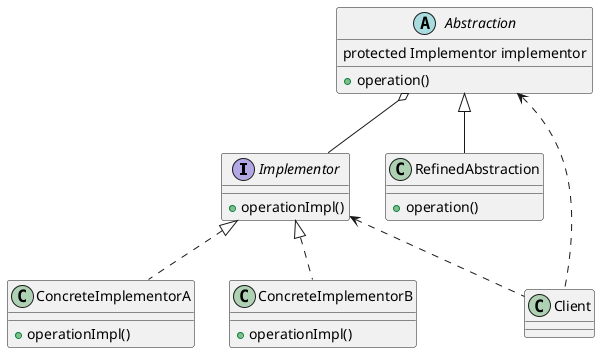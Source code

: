 @startuml
interface Implementor {
  +operationImpl()
}

class ConcreteImplementorA implements Implementor {
  +operationImpl()
}

class ConcreteImplementorB implements Implementor {
  +operationImpl()
}

abstract class Abstraction {
  protected Implementor implementor
  +operation()
}

class RefinedAbstraction extends Abstraction {
  +operation()
}

Abstraction o-- Implementor

class Client

Abstraction <.. Client
Implementor <.. Client

@enduml